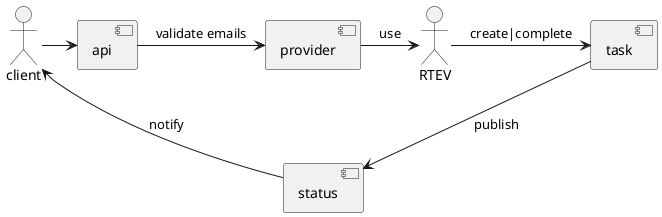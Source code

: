 @startuml

actor client
actor RTEV

client -> [api]
[api] -> [provider] : validate emails
[provider] -> RTEV: use
RTEV -> [task] : create|complete
[task] --> [status] : publish
[status] --> client : notify

@enduml